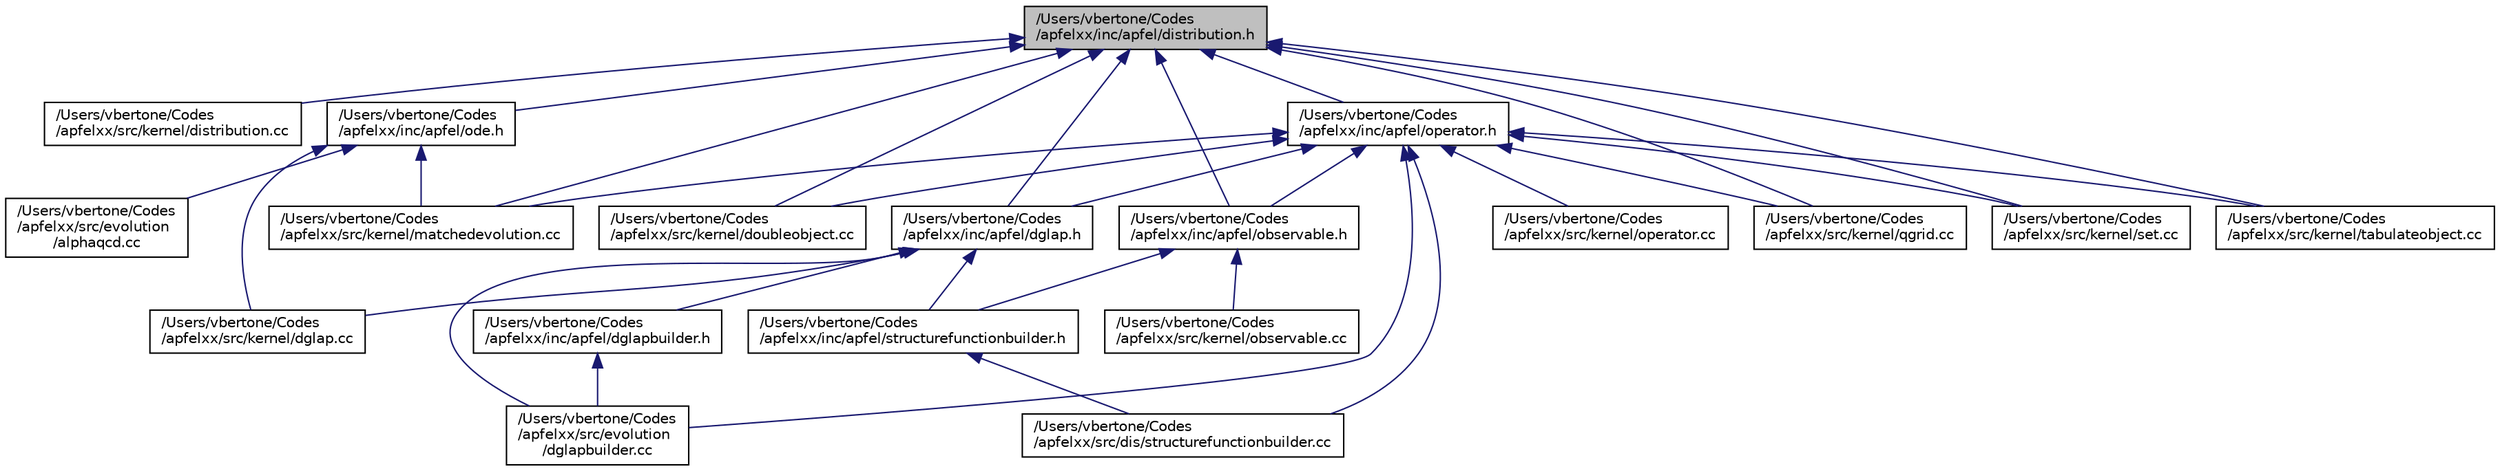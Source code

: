 digraph "/Users/vbertone/Codes/apfelxx/inc/apfel/distribution.h"
{
  edge [fontname="Helvetica",fontsize="10",labelfontname="Helvetica",labelfontsize="10"];
  node [fontname="Helvetica",fontsize="10",shape=record];
  Node12 [label="/Users/vbertone/Codes\l/apfelxx/inc/apfel/distribution.h",height=0.2,width=0.4,color="black", fillcolor="grey75", style="filled", fontcolor="black"];
  Node12 -> Node13 [dir="back",color="midnightblue",fontsize="10",style="solid",fontname="Helvetica"];
  Node13 [label="/Users/vbertone/Codes\l/apfelxx/src/kernel/distribution.cc",height=0.2,width=0.4,color="black", fillcolor="white", style="filled",URL="$a00035.html"];
  Node12 -> Node14 [dir="back",color="midnightblue",fontsize="10",style="solid",fontname="Helvetica"];
  Node14 [label="/Users/vbertone/Codes\l/apfelxx/src/kernel/doubleobject.cc",height=0.2,width=0.4,color="black", fillcolor="white", style="filled",URL="$a00038.html"];
  Node12 -> Node15 [dir="back",color="midnightblue",fontsize="10",style="solid",fontname="Helvetica"];
  Node15 [label="/Users/vbertone/Codes\l/apfelxx/src/kernel/matchedevolution.cc",height=0.2,width=0.4,color="black", fillcolor="white", style="filled",URL="$a00056.html"];
  Node12 -> Node16 [dir="back",color="midnightblue",fontsize="10",style="solid",fontname="Helvetica"];
  Node16 [label="/Users/vbertone/Codes\l/apfelxx/src/kernel/qgrid.cc",height=0.2,width=0.4,color="black", fillcolor="white", style="filled",URL="$a00068.html"];
  Node12 -> Node17 [dir="back",color="midnightblue",fontsize="10",style="solid",fontname="Helvetica"];
  Node17 [label="/Users/vbertone/Codes\l/apfelxx/src/kernel/set.cc",height=0.2,width=0.4,color="black", fillcolor="white", style="filled",URL="$a00074.html"];
  Node12 -> Node18 [dir="back",color="midnightblue",fontsize="10",style="solid",fontname="Helvetica"];
  Node18 [label="/Users/vbertone/Codes\l/apfelxx/src/kernel/tabulateobject.cc",height=0.2,width=0.4,color="black", fillcolor="white", style="filled",URL="$a00083.html"];
  Node12 -> Node19 [dir="back",color="midnightblue",fontsize="10",style="solid",fontname="Helvetica"];
  Node19 [label="/Users/vbertone/Codes\l/apfelxx/inc/apfel/dglap.h",height=0.2,width=0.4,color="black", fillcolor="white", style="filled",URL="$a00098.html"];
  Node19 -> Node20 [dir="back",color="midnightblue",fontsize="10",style="solid",fontname="Helvetica"];
  Node20 [label="/Users/vbertone/Codes\l/apfelxx/src/evolution\l/dglapbuilder.cc",height=0.2,width=0.4,color="black", fillcolor="white", style="filled",URL="$a00020.html"];
  Node19 -> Node21 [dir="back",color="midnightblue",fontsize="10",style="solid",fontname="Helvetica"];
  Node21 [label="/Users/vbertone/Codes\l/apfelxx/src/kernel/dglap.cc",height=0.2,width=0.4,color="black", fillcolor="white", style="filled",URL="$a00032.html"];
  Node19 -> Node22 [dir="back",color="midnightblue",fontsize="10",style="solid",fontname="Helvetica"];
  Node22 [label="/Users/vbertone/Codes\l/apfelxx/inc/apfel/dglapbuilder.h",height=0.2,width=0.4,color="black", fillcolor="white", style="filled",URL="$a00101.html"];
  Node22 -> Node20 [dir="back",color="midnightblue",fontsize="10",style="solid",fontname="Helvetica"];
  Node19 -> Node23 [dir="back",color="midnightblue",fontsize="10",style="solid",fontname="Helvetica"];
  Node23 [label="/Users/vbertone/Codes\l/apfelxx/inc/apfel/structurefunctionbuilder.h",height=0.2,width=0.4,color="black", fillcolor="white", style="filled",URL="$a00173.html"];
  Node23 -> Node24 [dir="back",color="midnightblue",fontsize="10",style="solid",fontname="Helvetica"];
  Node24 [label="/Users/vbertone/Codes\l/apfelxx/src/dis/structurefunctionbuilder.cc",height=0.2,width=0.4,color="black", fillcolor="white", style="filled",URL="$a00011.html"];
  Node12 -> Node25 [dir="back",color="midnightblue",fontsize="10",style="solid",fontname="Helvetica"];
  Node25 [label="/Users/vbertone/Codes\l/apfelxx/inc/apfel/observable.h",height=0.2,width=0.4,color="black", fillcolor="white", style="filled",URL="$a00149.html"];
  Node25 -> Node26 [dir="back",color="midnightblue",fontsize="10",style="solid",fontname="Helvetica"];
  Node26 [label="/Users/vbertone/Codes\l/apfelxx/src/kernel/observable.cc",height=0.2,width=0.4,color="black", fillcolor="white", style="filled",URL="$a00062.html"];
  Node25 -> Node23 [dir="back",color="midnightblue",fontsize="10",style="solid",fontname="Helvetica"];
  Node12 -> Node27 [dir="back",color="midnightblue",fontsize="10",style="solid",fontname="Helvetica"];
  Node27 [label="/Users/vbertone/Codes\l/apfelxx/inc/apfel/ode.h",height=0.2,width=0.4,color="black", fillcolor="white", style="filled",URL="$a00152.html"];
  Node27 -> Node28 [dir="back",color="midnightblue",fontsize="10",style="solid",fontname="Helvetica"];
  Node28 [label="/Users/vbertone/Codes\l/apfelxx/src/evolution\l/alphaqcd.cc",height=0.2,width=0.4,color="black", fillcolor="white", style="filled",URL="$a00017.html"];
  Node27 -> Node21 [dir="back",color="midnightblue",fontsize="10",style="solid",fontname="Helvetica"];
  Node27 -> Node15 [dir="back",color="midnightblue",fontsize="10",style="solid",fontname="Helvetica"];
  Node12 -> Node29 [dir="back",color="midnightblue",fontsize="10",style="solid",fontname="Helvetica"];
  Node29 [label="/Users/vbertone/Codes\l/apfelxx/inc/apfel/operator.h",height=0.2,width=0.4,color="black", fillcolor="white", style="filled",URL="$a00155.html"];
  Node29 -> Node24 [dir="back",color="midnightblue",fontsize="10",style="solid",fontname="Helvetica"];
  Node29 -> Node20 [dir="back",color="midnightblue",fontsize="10",style="solid",fontname="Helvetica"];
  Node29 -> Node14 [dir="back",color="midnightblue",fontsize="10",style="solid",fontname="Helvetica"];
  Node29 -> Node15 [dir="back",color="midnightblue",fontsize="10",style="solid",fontname="Helvetica"];
  Node29 -> Node30 [dir="back",color="midnightblue",fontsize="10",style="solid",fontname="Helvetica"];
  Node30 [label="/Users/vbertone/Codes\l/apfelxx/src/kernel/operator.cc",height=0.2,width=0.4,color="black", fillcolor="white", style="filled",URL="$a00065.html"];
  Node29 -> Node16 [dir="back",color="midnightblue",fontsize="10",style="solid",fontname="Helvetica"];
  Node29 -> Node17 [dir="back",color="midnightblue",fontsize="10",style="solid",fontname="Helvetica"];
  Node29 -> Node18 [dir="back",color="midnightblue",fontsize="10",style="solid",fontname="Helvetica"];
  Node29 -> Node19 [dir="back",color="midnightblue",fontsize="10",style="solid",fontname="Helvetica"];
  Node29 -> Node25 [dir="back",color="midnightblue",fontsize="10",style="solid",fontname="Helvetica"];
}
